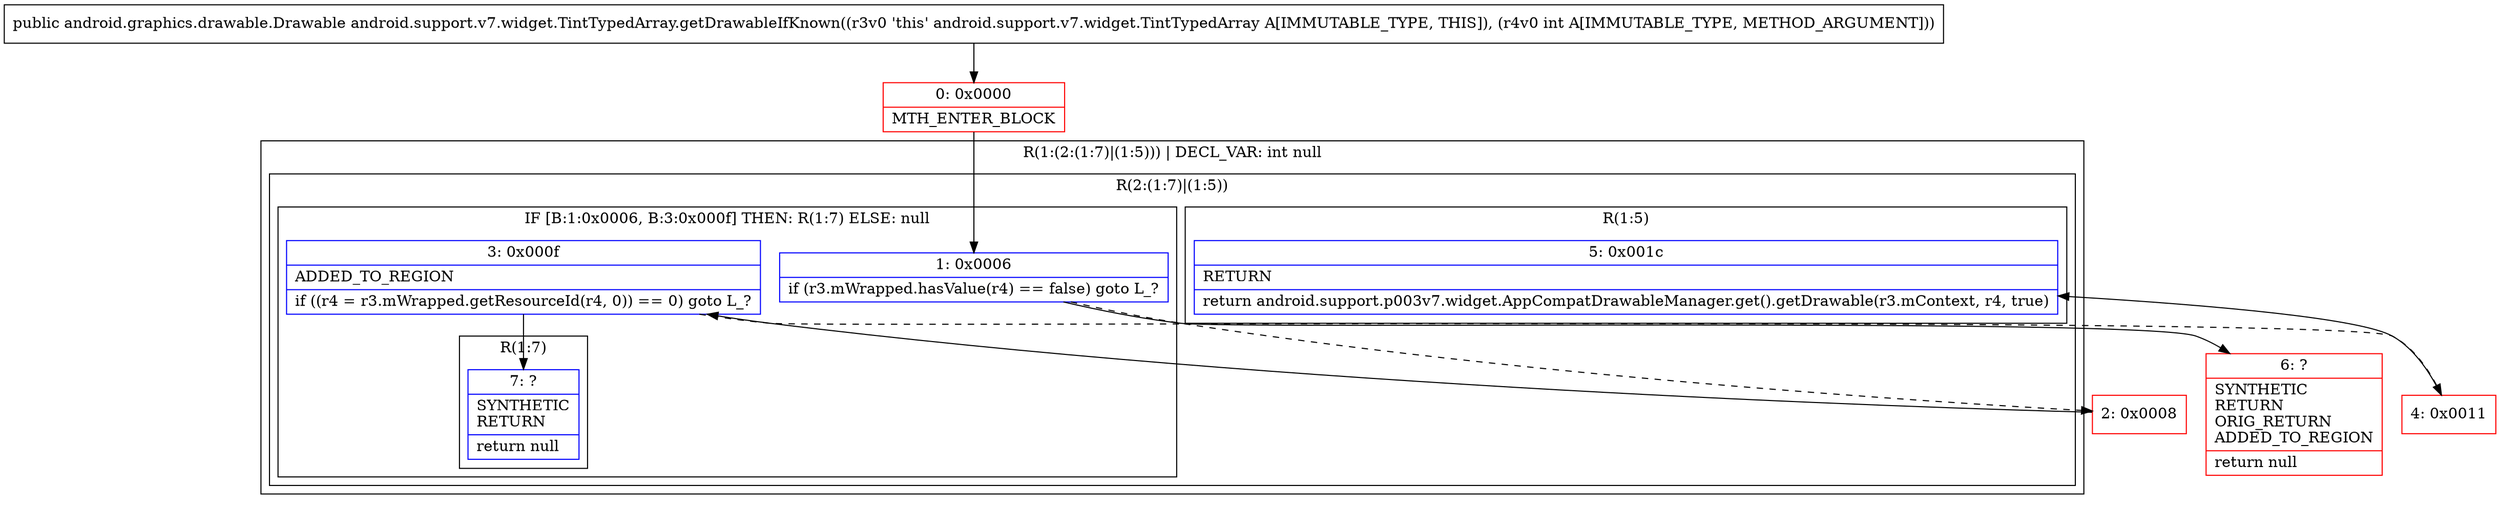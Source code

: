 digraph "CFG forandroid.support.v7.widget.TintTypedArray.getDrawableIfKnown(I)Landroid\/graphics\/drawable\/Drawable;" {
subgraph cluster_Region_447300320 {
label = "R(1:(2:(1:7)|(1:5))) | DECL_VAR: int null\l";
node [shape=record,color=blue];
subgraph cluster_Region_1846805508 {
label = "R(2:(1:7)|(1:5))";
node [shape=record,color=blue];
subgraph cluster_IfRegion_1944560632 {
label = "IF [B:1:0x0006, B:3:0x000f] THEN: R(1:7) ELSE: null";
node [shape=record,color=blue];
Node_1 [shape=record,label="{1\:\ 0x0006|if (r3.mWrapped.hasValue(r4) == false) goto L_?\l}"];
Node_3 [shape=record,label="{3\:\ 0x000f|ADDED_TO_REGION\l|if ((r4 = r3.mWrapped.getResourceId(r4, 0)) == 0) goto L_?\l}"];
subgraph cluster_Region_1438470672 {
label = "R(1:7)";
node [shape=record,color=blue];
Node_7 [shape=record,label="{7\:\ ?|SYNTHETIC\lRETURN\l|return null\l}"];
}
}
subgraph cluster_Region_89367557 {
label = "R(1:5)";
node [shape=record,color=blue];
Node_5 [shape=record,label="{5\:\ 0x001c|RETURN\l|return android.support.p003v7.widget.AppCompatDrawableManager.get().getDrawable(r3.mContext, r4, true)\l}"];
}
}
}
Node_0 [shape=record,color=red,label="{0\:\ 0x0000|MTH_ENTER_BLOCK\l}"];
Node_2 [shape=record,color=red,label="{2\:\ 0x0008}"];
Node_4 [shape=record,color=red,label="{4\:\ 0x0011}"];
Node_6 [shape=record,color=red,label="{6\:\ ?|SYNTHETIC\lRETURN\lORIG_RETURN\lADDED_TO_REGION\l|return null\l}"];
MethodNode[shape=record,label="{public android.graphics.drawable.Drawable android.support.v7.widget.TintTypedArray.getDrawableIfKnown((r3v0 'this' android.support.v7.widget.TintTypedArray A[IMMUTABLE_TYPE, THIS]), (r4v0 int A[IMMUTABLE_TYPE, METHOD_ARGUMENT])) }"];
MethodNode -> Node_0;
Node_1 -> Node_2[style=dashed];
Node_1 -> Node_6;
Node_3 -> Node_4[style=dashed];
Node_3 -> Node_7;
Node_0 -> Node_1;
Node_2 -> Node_3;
Node_4 -> Node_5;
}

